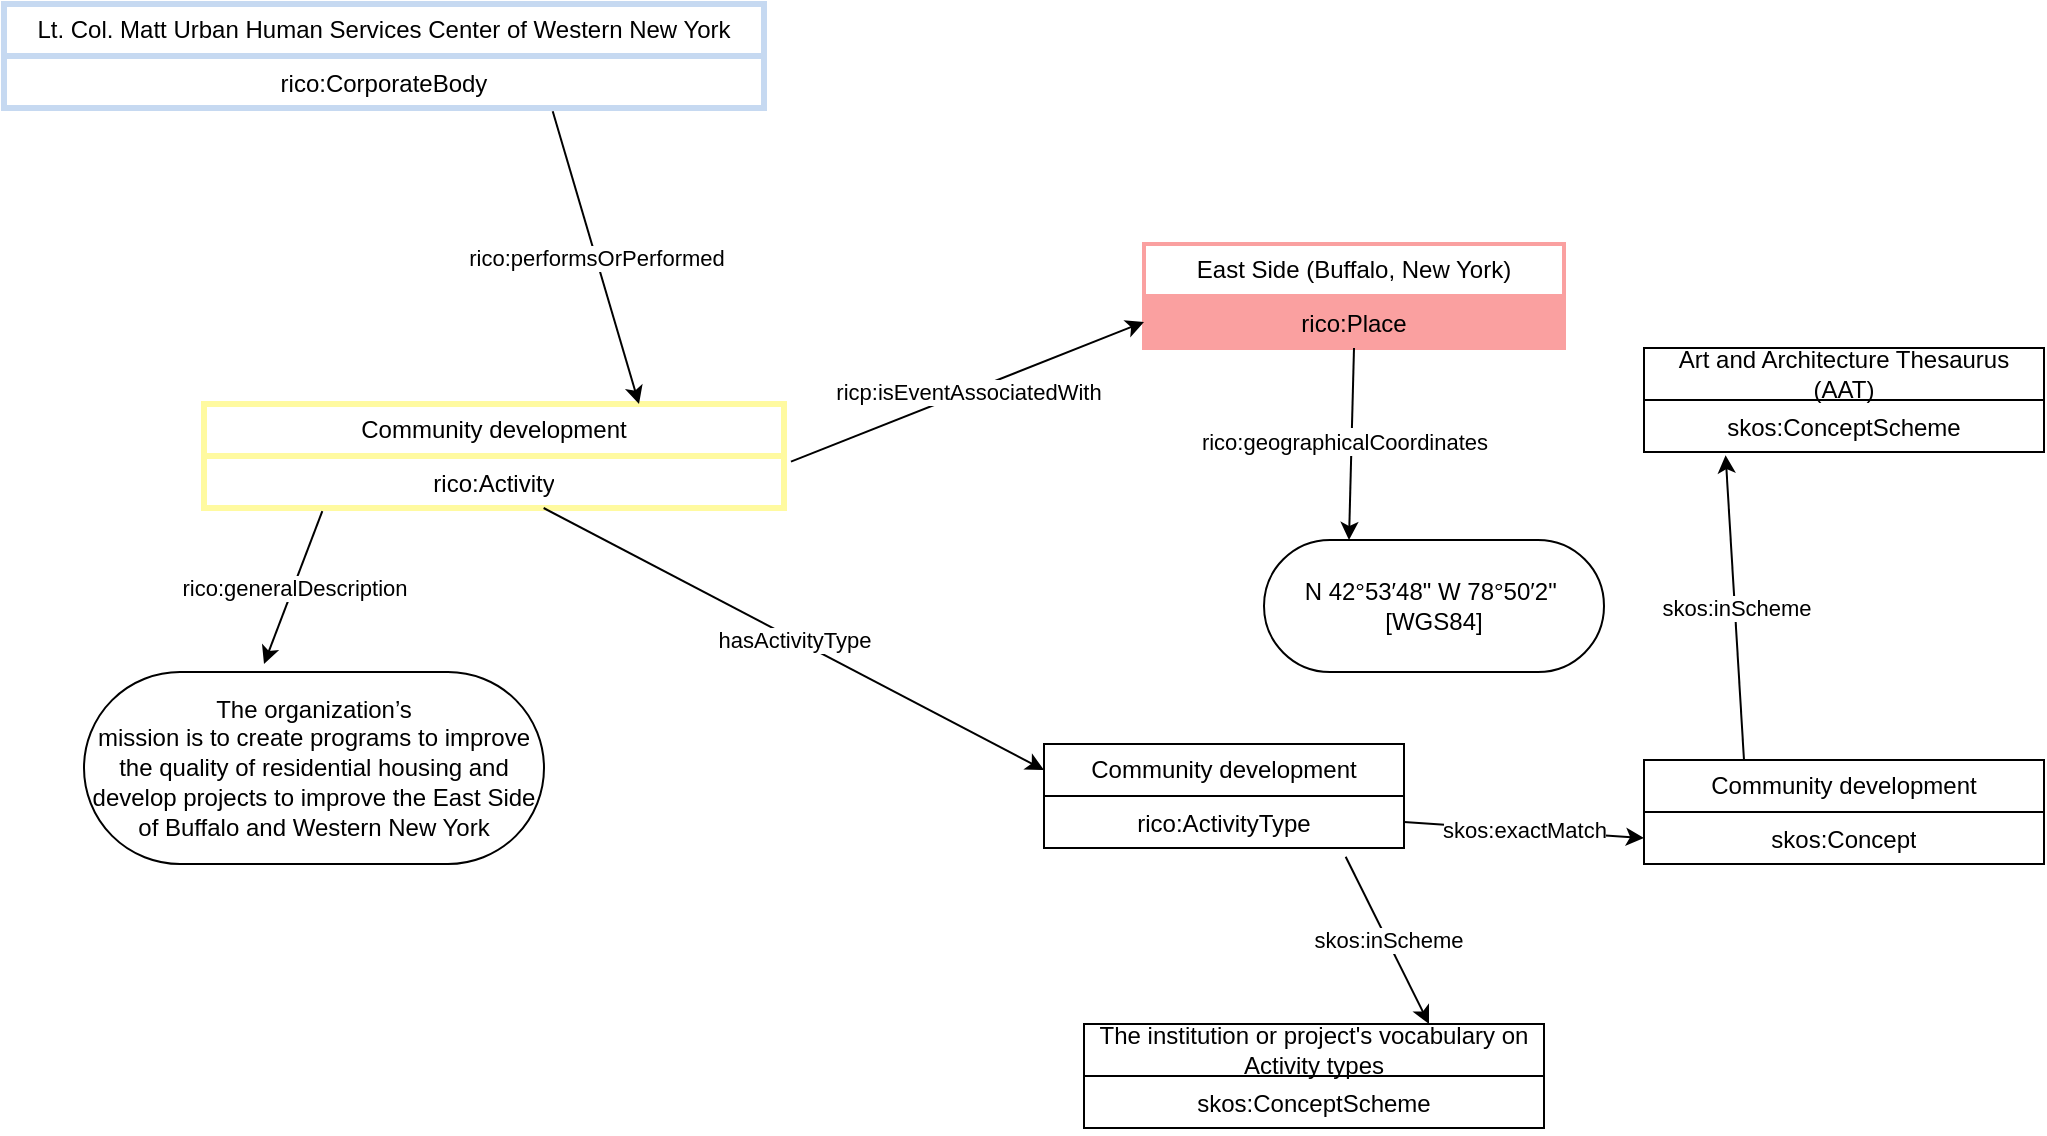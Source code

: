 <mxfile version="24.5.1" type="device">
  <diagram name="Page-1" id="1JxPmDrOZ6C-Ugt2GIDU">
    <mxGraphModel dx="1276" dy="607" grid="1" gridSize="10" guides="1" tooltips="1" connect="1" arrows="1" fold="1" page="1" pageScale="1" pageWidth="1169" pageHeight="827" math="0" shadow="0">
      <root>
        <mxCell id="0" />
        <mxCell id="1" parent="0" />
        <mxCell id="8VdEKnk1jZlLYVMc5YEI-3" value="&lt;span style=&quot;line-height: 115%; font-family: Helvetica, sans-serif;&quot;&gt;&lt;font style=&quot;font-size: 12px;&quot;&gt;Lt. Col. Matt Urban Human Services Center of Western New York&lt;/font&gt;&lt;/span&gt;" style="swimlane;fontStyle=0;childLayout=stackLayout;horizontal=1;startSize=26;strokeColor=#C6D9F1;strokeWidth=3;fillColor=none;horizontalStack=0;resizeParent=1;resizeParentMax=0;resizeLast=0;collapsible=1;marginBottom=0;whiteSpace=wrap;html=1;" parent="1" vertex="1">
          <mxGeometry x="130" y="80" width="380" height="52" as="geometry" />
        </mxCell>
        <mxCell id="8VdEKnk1jZlLYVMc5YEI-4" value="rico:CorporateBody" style="text;strokeColor=#C6D9F1;strokeWidth=3;fillColor=none;align=center;verticalAlign=top;spacingLeft=4;spacingRight=4;overflow=hidden;rotatable=0;points=[[0,0.5],[1,0.5]];portConstraint=eastwest;whiteSpace=wrap;html=1;" parent="8VdEKnk1jZlLYVMc5YEI-3" vertex="1">
          <mxGeometry y="26" width="380" height="26" as="geometry" />
        </mxCell>
        <mxCell id="8VdEKnk1jZlLYVMc5YEI-5" value="Community development" style="swimlane;fontStyle=0;childLayout=stackLayout;horizontal=1;startSize=26;strokeColor=#FFFAA0;strokeWidth=3;fillColor=none;horizontalStack=0;resizeParent=1;resizeParentMax=0;resizeLast=0;collapsible=1;marginBottom=0;whiteSpace=wrap;html=1;" parent="1" vertex="1">
          <mxGeometry x="230" y="280" width="290" height="52" as="geometry" />
        </mxCell>
        <mxCell id="8VdEKnk1jZlLYVMc5YEI-6" value="rico:Activity" style="text;strokeColor=#FFFAA0;strokeWidth=3;fillColor=none;align=center;verticalAlign=top;spacingLeft=4;spacingRight=4;overflow=hidden;rotatable=0;points=[[0,0.5],[1,0.5]];portConstraint=eastwest;whiteSpace=wrap;html=1;" parent="8VdEKnk1jZlLYVMc5YEI-5" vertex="1">
          <mxGeometry y="26" width="290" height="26" as="geometry" />
        </mxCell>
        <mxCell id="8VdEKnk1jZlLYVMc5YEI-8" value="&lt;p&gt;East Side (Buffalo, New York)&lt;/p&gt;" style="swimlane;fontStyle=0;childLayout=stackLayout;horizontal=1;startSize=26;strokeColor=#FAA0A0;strokeWidth=2;fillColor=none;horizontalStack=0;resizeParent=1;resizeParentMax=0;resizeLast=0;collapsible=1;marginBottom=0;whiteSpace=wrap;html=1;" parent="1" vertex="1">
          <mxGeometry x="700" y="200" width="210" height="52" as="geometry" />
        </mxCell>
        <mxCell id="8VdEKnk1jZlLYVMc5YEI-9" value="rico:Place" style="text;strokeColor=#FAA0A0;strokeWidth=2;fillColor=#FAA0A0;align=center;verticalAlign=top;spacingLeft=4;spacingRight=4;overflow=hidden;rotatable=0;points=[[0,0.5],[1,0.5]];portConstraint=eastwest;whiteSpace=wrap;html=1;" parent="8VdEKnk1jZlLYVMc5YEI-8" vertex="1">
          <mxGeometry y="26" width="210" height="26" as="geometry" />
        </mxCell>
        <mxCell id="8VdEKnk1jZlLYVMc5YEI-11" value="&lt;span style=&quot;line-height: 115%;&quot;&gt;&lt;font face=&quot;Helvetica&quot; style=&quot;font-size: 12px;&quot;&gt;The organization’s&lt;br/&gt;mission is to create programs to improve the quality of residential housing and&lt;br/&gt;develop projects to improve the East Side of Buffalo and Western New York&lt;/font&gt;&lt;/span&gt;" style="html=1;whiteSpace=wrap;rounded=1;arcSize=50;" parent="1" vertex="1">
          <mxGeometry x="170" y="414" width="230" height="96" as="geometry" />
        </mxCell>
        <mxCell id="8VdEKnk1jZlLYVMc5YEI-15" value="&lt;br&gt;&lt;pre&gt;&lt;code&gt;&lt;font face=&quot;Helvetica&quot;&gt;N 42°53′48&quot; W 78°50′2&quot; &lt;br/&gt;[WGS84]&lt;/font&gt;&lt;/code&gt;&lt;/pre&gt;&lt;div&gt;&lt;br&gt;&lt;/div&gt;" style="html=1;whiteSpace=wrap;rounded=1;arcSize=50;" parent="1" vertex="1">
          <mxGeometry x="760" y="348" width="170" height="66" as="geometry" />
        </mxCell>
        <mxCell id="8VdEKnk1jZlLYVMc5YEI-16" value="ge" style="endArrow=classic;html=1;rounded=0;exitX=0.204;exitY=1.062;exitDx=0;exitDy=0;exitPerimeter=0;" parent="1" source="8VdEKnk1jZlLYVMc5YEI-6" edge="1">
          <mxGeometry relative="1" as="geometry">
            <mxPoint x="279" y="336" as="sourcePoint" />
            <mxPoint x="260" y="410" as="targetPoint" />
          </mxGeometry>
        </mxCell>
        <mxCell id="8VdEKnk1jZlLYVMc5YEI-17" value="rico:generalDescription" style="edgeLabel;resizable=0;html=1;;align=center;verticalAlign=middle;" parent="8VdEKnk1jZlLYVMc5YEI-16" connectable="0" vertex="1">
          <mxGeometry relative="1" as="geometry" />
        </mxCell>
        <mxCell id="8VdEKnk1jZlLYVMc5YEI-18" value="" style="endArrow=classic;html=1;rounded=0;entryX=0;entryY=0.25;entryDx=0;entryDy=0;" parent="1" source="8VdEKnk1jZlLYVMc5YEI-6" target="nHtug_AuCQl4-Nsb1y1J-3" edge="1">
          <mxGeometry relative="1" as="geometry">
            <mxPoint x="569" y="356" as="sourcePoint" />
            <mxPoint x="610" y="470" as="targetPoint" />
          </mxGeometry>
        </mxCell>
        <mxCell id="8VdEKnk1jZlLYVMc5YEI-19" value="hasActivityType" style="edgeLabel;resizable=0;html=1;;align=center;verticalAlign=middle;" parent="8VdEKnk1jZlLYVMc5YEI-18" connectable="0" vertex="1">
          <mxGeometry relative="1" as="geometry" />
        </mxCell>
        <mxCell id="8VdEKnk1jZlLYVMc5YEI-20" value="" style="endArrow=classic;html=1;rounded=0;entryX=0.75;entryY=0;entryDx=0;entryDy=0;exitX=0.722;exitY=1.062;exitDx=0;exitDy=0;exitPerimeter=0;" parent="1" source="8VdEKnk1jZlLYVMc5YEI-4" target="8VdEKnk1jZlLYVMc5YEI-5" edge="1">
          <mxGeometry relative="1" as="geometry">
            <mxPoint x="410" y="140" as="sourcePoint" />
            <mxPoint x="973" y="130" as="targetPoint" />
          </mxGeometry>
        </mxCell>
        <mxCell id="8VdEKnk1jZlLYVMc5YEI-21" value="rico:performsOrPerformed" style="edgeLabel;resizable=0;html=1;;align=center;verticalAlign=middle;" parent="8VdEKnk1jZlLYVMc5YEI-20" connectable="0" vertex="1">
          <mxGeometry relative="1" as="geometry" />
        </mxCell>
        <mxCell id="8VdEKnk1jZlLYVMc5YEI-24" value="" style="endArrow=classic;html=1;rounded=0;entryX=0.25;entryY=0;entryDx=0;entryDy=0;exitX=0.5;exitY=1;exitDx=0;exitDy=0;" parent="1" source="8VdEKnk1jZlLYVMc5YEI-8" target="8VdEKnk1jZlLYVMc5YEI-15" edge="1">
          <mxGeometry relative="1" as="geometry">
            <mxPoint x="710" y="253" as="sourcePoint" />
            <mxPoint x="866" y="359" as="targetPoint" />
          </mxGeometry>
        </mxCell>
        <mxCell id="8VdEKnk1jZlLYVMc5YEI-26" value="Text" style="edgeLabel;html=1;align=center;verticalAlign=middle;resizable=0;points=[];" parent="8VdEKnk1jZlLYVMc5YEI-24" vertex="1" connectable="0">
          <mxGeometry x="-0.048" y="-3" relative="1" as="geometry">
            <mxPoint as="offset" />
          </mxGeometry>
        </mxCell>
        <mxCell id="8VdEKnk1jZlLYVMc5YEI-27" value="rico:geographicalCoordinates" style="edgeLabel;html=1;align=center;verticalAlign=middle;resizable=0;points=[];" parent="8VdEKnk1jZlLYVMc5YEI-24" vertex="1" connectable="0">
          <mxGeometry x="-0.048" y="-4" relative="1" as="geometry">
            <mxPoint y="1" as="offset" />
          </mxGeometry>
        </mxCell>
        <mxCell id="8VdEKnk1jZlLYVMc5YEI-28" value="" style="endArrow=classic;html=1;rounded=0;entryX=0;entryY=0.75;entryDx=0;entryDy=0;exitX=1.012;exitY=0.108;exitDx=0;exitDy=0;exitPerimeter=0;" parent="1" source="8VdEKnk1jZlLYVMc5YEI-6" target="8VdEKnk1jZlLYVMc5YEI-8" edge="1">
          <mxGeometry relative="1" as="geometry">
            <mxPoint x="414" y="144" as="sourcePoint" />
            <mxPoint x="458" y="290" as="targetPoint" />
          </mxGeometry>
        </mxCell>
        <mxCell id="8VdEKnk1jZlLYVMc5YEI-29" value="ricp:isEventAssociatedWith" style="edgeLabel;resizable=0;html=1;;align=center;verticalAlign=middle;" parent="8VdEKnk1jZlLYVMc5YEI-28" connectable="0" vertex="1">
          <mxGeometry relative="1" as="geometry" />
        </mxCell>
        <mxCell id="nHtug_AuCQl4-Nsb1y1J-3" value="Community development" style="swimlane;fontStyle=0;childLayout=stackLayout;horizontal=1;startSize=26;fillColor=none;horizontalStack=0;resizeParent=1;resizeParentMax=0;resizeLast=0;collapsible=1;marginBottom=0;whiteSpace=wrap;html=1;" parent="1" vertex="1">
          <mxGeometry x="650" y="450" width="180" height="52" as="geometry" />
        </mxCell>
        <mxCell id="nHtug_AuCQl4-Nsb1y1J-4" value="rico:ActivityType&lt;div&gt;&lt;br&gt;&lt;/div&gt;" style="text;strokeColor=none;strokeColor=none;fillColor=none;align=center;verticalAlign=top;spacingLeft=4;spacingRight=4;overflow=hidden;rotatable=0;points=[[0,0.5],[1,0.5]];portConstraint=eastwest;whiteSpace=wrap;html=1;" parent="nHtug_AuCQl4-Nsb1y1J-3" vertex="1">
          <mxGeometry y="26" width="180" height="26" as="geometry" />
        </mxCell>
        <mxCell id="nHtug_AuCQl4-Nsb1y1J-7" value="Community development" style="swimlane;fontStyle=0;childLayout=stackLayout;horizontal=1;startSize=26;fillColor=none;horizontalStack=0;resizeParent=1;resizeParentMax=0;resizeLast=0;collapsible=1;marginBottom=0;whiteSpace=wrap;html=1;" parent="1" vertex="1">
          <mxGeometry x="950" y="458" width="200" height="52" as="geometry" />
        </mxCell>
        <mxCell id="nHtug_AuCQl4-Nsb1y1J-8" value="&lt;div&gt;skos:Concept&lt;/div&gt;" style="text;strokeColor=none;strokeColor=none;fillColor=none;align=center;verticalAlign=top;spacingLeft=4;spacingRight=4;overflow=hidden;rotatable=0;points=[[0,0.5],[1,0.5]];portConstraint=eastwest;whiteSpace=wrap;html=1;" parent="nHtug_AuCQl4-Nsb1y1J-7" vertex="1">
          <mxGeometry y="26" width="200" height="26" as="geometry" />
        </mxCell>
        <mxCell id="nHtug_AuCQl4-Nsb1y1J-9" value="Art and Architecture Thesaurus (AAT)" style="swimlane;fontStyle=0;childLayout=stackLayout;horizontal=1;startSize=26;fillColor=none;horizontalStack=0;resizeParent=1;resizeParentMax=0;resizeLast=0;collapsible=1;marginBottom=0;whiteSpace=wrap;html=1;" parent="1" vertex="1">
          <mxGeometry x="950" y="252" width="200" height="52" as="geometry" />
        </mxCell>
        <mxCell id="nHtug_AuCQl4-Nsb1y1J-10" value="&lt;div&gt;skos:ConceptScheme&lt;/div&gt;" style="text;strokeColor=none;strokeColor=none;fillColor=none;align=center;verticalAlign=top;spacingLeft=4;spacingRight=4;overflow=hidden;rotatable=0;points=[[0,0.5],[1,0.5]];portConstraint=eastwest;whiteSpace=wrap;html=1;" parent="nHtug_AuCQl4-Nsb1y1J-9" vertex="1">
          <mxGeometry y="26" width="200" height="26" as="geometry" />
        </mxCell>
        <mxCell id="nHtug_AuCQl4-Nsb1y1J-11" value="" style="endArrow=classic;html=1;rounded=0;entryX=0.204;entryY=1.062;entryDx=0;entryDy=0;entryPerimeter=0;exitX=0.25;exitY=0;exitDx=0;exitDy=0;" parent="1" source="nHtug_AuCQl4-Nsb1y1J-7" target="nHtug_AuCQl4-Nsb1y1J-10" edge="1">
          <mxGeometry relative="1" as="geometry">
            <mxPoint x="991" y="449" as="sourcePoint" />
            <mxPoint x="1000" y="320" as="targetPoint" />
          </mxGeometry>
        </mxCell>
        <mxCell id="nHtug_AuCQl4-Nsb1y1J-12" value="skos:inScheme" style="edgeLabel;resizable=0;html=1;;align=center;verticalAlign=middle;" parent="nHtug_AuCQl4-Nsb1y1J-11" connectable="0" vertex="1">
          <mxGeometry relative="1" as="geometry" />
        </mxCell>
        <mxCell id="nHtug_AuCQl4-Nsb1y1J-13" value="The institution or project&#39;s vocabulary on Activity types" style="swimlane;fontStyle=0;childLayout=stackLayout;horizontal=1;startSize=26;fillColor=none;horizontalStack=0;resizeParent=1;resizeParentMax=0;resizeLast=0;collapsible=1;marginBottom=0;whiteSpace=wrap;html=1;" parent="1" vertex="1">
          <mxGeometry x="670" y="590" width="230" height="52" as="geometry" />
        </mxCell>
        <mxCell id="nHtug_AuCQl4-Nsb1y1J-14" value="&lt;div&gt;skos:ConceptScheme&lt;/div&gt;" style="text;strokeColor=none;strokeColor=none;fillColor=none;align=center;verticalAlign=top;spacingLeft=4;spacingRight=4;overflow=hidden;rotatable=0;points=[[0,0.5],[1,0.5]];portConstraint=eastwest;whiteSpace=wrap;html=1;" parent="nHtug_AuCQl4-Nsb1y1J-13" vertex="1">
          <mxGeometry y="26" width="230" height="26" as="geometry" />
        </mxCell>
        <mxCell id="nHtug_AuCQl4-Nsb1y1J-15" value="" style="endArrow=classic;html=1;rounded=0;entryX=0.75;entryY=0;entryDx=0;entryDy=0;exitX=0.838;exitY=1.169;exitDx=0;exitDy=0;exitPerimeter=0;" parent="1" source="nHtug_AuCQl4-Nsb1y1J-4" target="nHtug_AuCQl4-Nsb1y1J-13" edge="1">
          <mxGeometry relative="1" as="geometry">
            <mxPoint x="780" y="510" as="sourcePoint" />
            <mxPoint x="961" y="570" as="targetPoint" />
          </mxGeometry>
        </mxCell>
        <mxCell id="nHtug_AuCQl4-Nsb1y1J-16" value="skos:inScheme" style="edgeLabel;resizable=0;html=1;;align=center;verticalAlign=middle;" parent="nHtug_AuCQl4-Nsb1y1J-15" connectable="0" vertex="1">
          <mxGeometry relative="1" as="geometry" />
        </mxCell>
        <mxCell id="nHtug_AuCQl4-Nsb1y1J-19" value="" style="endArrow=classic;html=1;rounded=0;entryX=0;entryY=0.5;entryDx=0;entryDy=0;exitX=1;exitY=0.5;exitDx=0;exitDy=0;" parent="1" source="nHtug_AuCQl4-Nsb1y1J-4" target="nHtug_AuCQl4-Nsb1y1J-8" edge="1">
          <mxGeometry relative="1" as="geometry">
            <mxPoint x="811" y="516" as="sourcePoint" />
            <mxPoint x="843" y="600" as="targetPoint" />
          </mxGeometry>
        </mxCell>
        <mxCell id="nHtug_AuCQl4-Nsb1y1J-20" value="skos:exactMatch" style="edgeLabel;resizable=0;html=1;;align=center;verticalAlign=middle;" parent="nHtug_AuCQl4-Nsb1y1J-19" connectable="0" vertex="1">
          <mxGeometry relative="1" as="geometry" />
        </mxCell>
      </root>
    </mxGraphModel>
  </diagram>
</mxfile>
